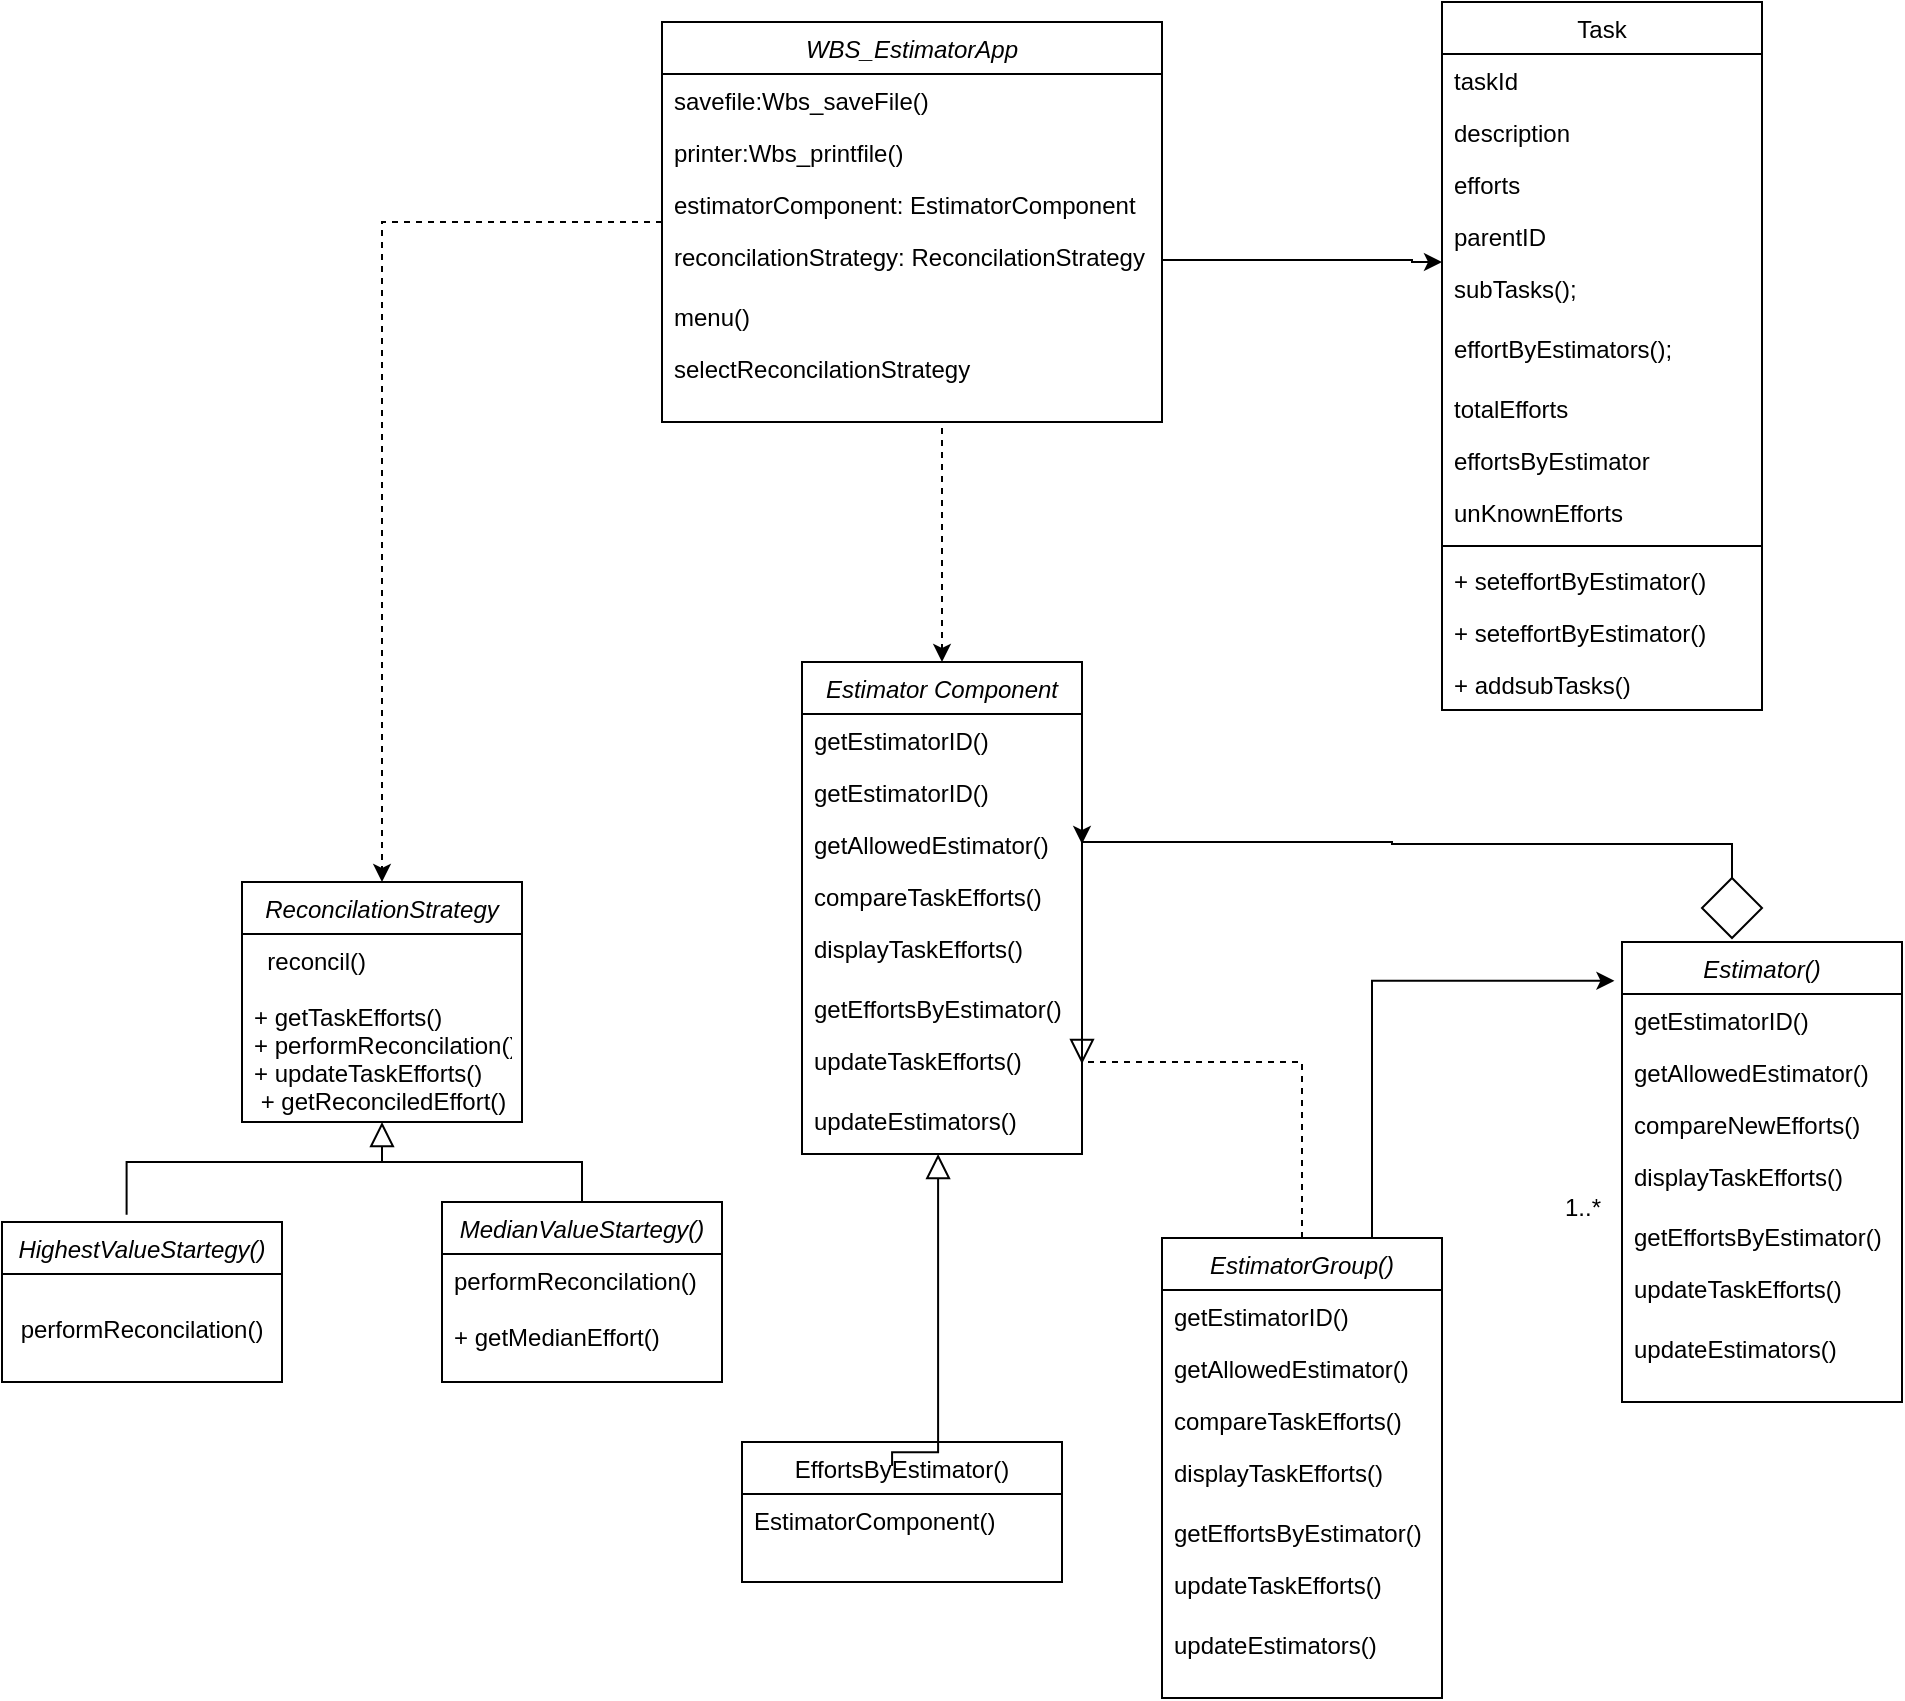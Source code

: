 <mxfile version="24.2.5" type="github">
  <diagram id="C5RBs43oDa-KdzZeNtuy" name="Page-1">
    <mxGraphModel dx="1961" dy="1872" grid="1" gridSize="10" guides="1" tooltips="1" connect="1" arrows="1" fold="1" page="1" pageScale="1" pageWidth="827" pageHeight="1169" math="0" shadow="0">
      <root>
        <mxCell id="WIyWlLk6GJQsqaUBKTNV-0" />
        <mxCell id="WIyWlLk6GJQsqaUBKTNV-1" parent="WIyWlLk6GJQsqaUBKTNV-0" />
        <mxCell id="zkfFHV4jXpPFQw0GAbJ--0" value="Estimator Component" style="swimlane;fontStyle=2;align=center;verticalAlign=top;childLayout=stackLayout;horizontal=1;startSize=26;horizontalStack=0;resizeParent=1;resizeLast=0;collapsible=1;marginBottom=0;rounded=0;shadow=0;strokeWidth=1;" parent="WIyWlLk6GJQsqaUBKTNV-1" vertex="1">
          <mxGeometry x="210" y="-70" width="140" height="246" as="geometry">
            <mxRectangle x="210" y="40" width="160" height="26" as="alternateBounds" />
          </mxGeometry>
        </mxCell>
        <mxCell id="uz5Cc4IZc9jDpp8bJHu5-74" value="getEstimatorID()&#xa;" style="text;align=left;verticalAlign=top;spacingLeft=4;spacingRight=4;overflow=hidden;rotatable=0;points=[[0,0.5],[1,0.5]];portConstraint=eastwest;" vertex="1" parent="zkfFHV4jXpPFQw0GAbJ--0">
          <mxGeometry y="26" width="140" height="26" as="geometry" />
        </mxCell>
        <mxCell id="zkfFHV4jXpPFQw0GAbJ--1" value="getEstimatorID()&#xa;" style="text;align=left;verticalAlign=top;spacingLeft=4;spacingRight=4;overflow=hidden;rotatable=0;points=[[0,0.5],[1,0.5]];portConstraint=eastwest;" parent="zkfFHV4jXpPFQw0GAbJ--0" vertex="1">
          <mxGeometry y="52" width="140" height="26" as="geometry" />
        </mxCell>
        <mxCell id="zkfFHV4jXpPFQw0GAbJ--2" value="getAllowedEstimator()" style="text;align=left;verticalAlign=top;spacingLeft=4;spacingRight=4;overflow=hidden;rotatable=0;points=[[0,0.5],[1,0.5]];portConstraint=eastwest;rounded=0;shadow=0;html=0;" parent="zkfFHV4jXpPFQw0GAbJ--0" vertex="1">
          <mxGeometry y="78" width="140" height="26" as="geometry" />
        </mxCell>
        <mxCell id="zkfFHV4jXpPFQw0GAbJ--3" value="compareTaskEfforts()" style="text;align=left;verticalAlign=top;spacingLeft=4;spacingRight=4;overflow=hidden;rotatable=0;points=[[0,0.5],[1,0.5]];portConstraint=eastwest;rounded=0;shadow=0;html=0;" parent="zkfFHV4jXpPFQw0GAbJ--0" vertex="1">
          <mxGeometry y="104" width="140" height="26" as="geometry" />
        </mxCell>
        <mxCell id="zkfFHV4jXpPFQw0GAbJ--5" value="displayTaskEfforts()" style="text;align=left;verticalAlign=top;spacingLeft=4;spacingRight=4;overflow=hidden;rotatable=0;points=[[0,0.5],[1,0.5]];portConstraint=eastwest;" parent="zkfFHV4jXpPFQw0GAbJ--0" vertex="1">
          <mxGeometry y="130" width="140" height="30" as="geometry" />
        </mxCell>
        <mxCell id="uz5Cc4IZc9jDpp8bJHu5-3" value="getEffortsByEstimator()" style="text;align=left;verticalAlign=top;spacingLeft=4;spacingRight=4;overflow=hidden;rotatable=0;points=[[0,0.5],[1,0.5]];portConstraint=eastwest;" vertex="1" parent="zkfFHV4jXpPFQw0GAbJ--0">
          <mxGeometry y="160" width="140" height="26" as="geometry" />
        </mxCell>
        <mxCell id="uz5Cc4IZc9jDpp8bJHu5-1" value="updateTaskEfforts()" style="text;align=left;verticalAlign=top;spacingLeft=4;spacingRight=4;overflow=hidden;rotatable=0;points=[[0,0.5],[1,0.5]];portConstraint=eastwest;" vertex="1" parent="zkfFHV4jXpPFQw0GAbJ--0">
          <mxGeometry y="186" width="140" height="30" as="geometry" />
        </mxCell>
        <mxCell id="uz5Cc4IZc9jDpp8bJHu5-12" value="updateEstimators()" style="text;align=left;verticalAlign=top;spacingLeft=4;spacingRight=4;overflow=hidden;rotatable=0;points=[[0,0.5],[1,0.5]];portConstraint=eastwest;" vertex="1" parent="zkfFHV4jXpPFQw0GAbJ--0">
          <mxGeometry y="216" width="140" height="30" as="geometry" />
        </mxCell>
        <mxCell id="zkfFHV4jXpPFQw0GAbJ--13" value="EffortsByEstimator()" style="swimlane;fontStyle=0;align=center;verticalAlign=top;childLayout=stackLayout;horizontal=1;startSize=26;horizontalStack=0;resizeParent=1;resizeLast=0;collapsible=1;marginBottom=0;rounded=0;shadow=0;strokeWidth=1;" parent="WIyWlLk6GJQsqaUBKTNV-1" vertex="1">
          <mxGeometry x="180" y="320" width="160" height="70" as="geometry">
            <mxRectangle x="340" y="380" width="170" height="26" as="alternateBounds" />
          </mxGeometry>
        </mxCell>
        <mxCell id="zkfFHV4jXpPFQw0GAbJ--14" value="EstimatorComponent()" style="text;align=left;verticalAlign=top;spacingLeft=4;spacingRight=4;overflow=hidden;rotatable=0;points=[[0,0.5],[1,0.5]];portConstraint=eastwest;" parent="zkfFHV4jXpPFQw0GAbJ--13" vertex="1">
          <mxGeometry y="26" width="160" height="26" as="geometry" />
        </mxCell>
        <mxCell id="zkfFHV4jXpPFQw0GAbJ--16" value="" style="endArrow=block;endSize=10;endFill=0;shadow=0;strokeWidth=1;rounded=0;curved=0;edgeStyle=elbowEdgeStyle;elbow=vertical;exitX=0.5;exitY=0;exitDx=0;exitDy=0;dashed=1;entryX=1;entryY=0.5;entryDx=0;entryDy=0;" parent="WIyWlLk6GJQsqaUBKTNV-1" source="uz5Cc4IZc9jDpp8bJHu5-37" target="uz5Cc4IZc9jDpp8bJHu5-1" edge="1">
          <mxGeometry width="160" relative="1" as="geometry">
            <mxPoint x="460" y="270" as="sourcePoint" />
            <mxPoint x="360" y="130" as="targetPoint" />
            <Array as="points">
              <mxPoint x="450" y="130" />
              <mxPoint x="510" y="180" />
            </Array>
          </mxGeometry>
        </mxCell>
        <mxCell id="uz5Cc4IZc9jDpp8bJHu5-26" value="Estimator()" style="swimlane;fontStyle=2;align=center;verticalAlign=top;childLayout=stackLayout;horizontal=1;startSize=26;horizontalStack=0;resizeParent=1;resizeLast=0;collapsible=1;marginBottom=0;rounded=0;shadow=0;strokeWidth=1;" vertex="1" parent="WIyWlLk6GJQsqaUBKTNV-1">
          <mxGeometry x="620" y="70" width="140" height="230" as="geometry">
            <mxRectangle x="210" y="40" width="160" height="26" as="alternateBounds" />
          </mxGeometry>
        </mxCell>
        <mxCell id="uz5Cc4IZc9jDpp8bJHu5-27" value="getEstimatorID()&#xa;" style="text;align=left;verticalAlign=top;spacingLeft=4;spacingRight=4;overflow=hidden;rotatable=0;points=[[0,0.5],[1,0.5]];portConstraint=eastwest;" vertex="1" parent="uz5Cc4IZc9jDpp8bJHu5-26">
          <mxGeometry y="26" width="140" height="26" as="geometry" />
        </mxCell>
        <mxCell id="uz5Cc4IZc9jDpp8bJHu5-28" value="getAllowedEstimator()" style="text;align=left;verticalAlign=top;spacingLeft=4;spacingRight=4;overflow=hidden;rotatable=0;points=[[0,0.5],[1,0.5]];portConstraint=eastwest;rounded=0;shadow=0;html=0;" vertex="1" parent="uz5Cc4IZc9jDpp8bJHu5-26">
          <mxGeometry y="52" width="140" height="26" as="geometry" />
        </mxCell>
        <mxCell id="uz5Cc4IZc9jDpp8bJHu5-29" value="compareNewEfforts()" style="text;align=left;verticalAlign=top;spacingLeft=4;spacingRight=4;overflow=hidden;rotatable=0;points=[[0,0.5],[1,0.5]];portConstraint=eastwest;rounded=0;shadow=0;html=0;" vertex="1" parent="uz5Cc4IZc9jDpp8bJHu5-26">
          <mxGeometry y="78" width="140" height="26" as="geometry" />
        </mxCell>
        <mxCell id="uz5Cc4IZc9jDpp8bJHu5-30" value="displayTaskEfforts()" style="text;align=left;verticalAlign=top;spacingLeft=4;spacingRight=4;overflow=hidden;rotatable=0;points=[[0,0.5],[1,0.5]];portConstraint=eastwest;" vertex="1" parent="uz5Cc4IZc9jDpp8bJHu5-26">
          <mxGeometry y="104" width="140" height="30" as="geometry" />
        </mxCell>
        <mxCell id="uz5Cc4IZc9jDpp8bJHu5-31" value="getEffortsByEstimator()" style="text;align=left;verticalAlign=top;spacingLeft=4;spacingRight=4;overflow=hidden;rotatable=0;points=[[0,0.5],[1,0.5]];portConstraint=eastwest;" vertex="1" parent="uz5Cc4IZc9jDpp8bJHu5-26">
          <mxGeometry y="134" width="140" height="26" as="geometry" />
        </mxCell>
        <mxCell id="uz5Cc4IZc9jDpp8bJHu5-32" value="updateTaskEfforts()" style="text;align=left;verticalAlign=top;spacingLeft=4;spacingRight=4;overflow=hidden;rotatable=0;points=[[0,0.5],[1,0.5]];portConstraint=eastwest;" vertex="1" parent="uz5Cc4IZc9jDpp8bJHu5-26">
          <mxGeometry y="160" width="140" height="30" as="geometry" />
        </mxCell>
        <mxCell id="uz5Cc4IZc9jDpp8bJHu5-33" value="updateEstimators()" style="text;align=left;verticalAlign=top;spacingLeft=4;spacingRight=4;overflow=hidden;rotatable=0;points=[[0,0.5],[1,0.5]];portConstraint=eastwest;" vertex="1" parent="uz5Cc4IZc9jDpp8bJHu5-26">
          <mxGeometry y="190" width="140" height="30" as="geometry" />
        </mxCell>
        <mxCell id="uz5Cc4IZc9jDpp8bJHu5-37" value="EstimatorGroup()" style="swimlane;fontStyle=2;align=center;verticalAlign=top;childLayout=stackLayout;horizontal=1;startSize=26;horizontalStack=0;resizeParent=1;resizeLast=0;collapsible=1;marginBottom=0;rounded=0;shadow=0;strokeWidth=1;" vertex="1" parent="WIyWlLk6GJQsqaUBKTNV-1">
          <mxGeometry x="390" y="218" width="140" height="230" as="geometry">
            <mxRectangle x="210" y="40" width="160" height="26" as="alternateBounds" />
          </mxGeometry>
        </mxCell>
        <mxCell id="uz5Cc4IZc9jDpp8bJHu5-38" value="getEstimatorID()&#xa;" style="text;align=left;verticalAlign=top;spacingLeft=4;spacingRight=4;overflow=hidden;rotatable=0;points=[[0,0.5],[1,0.5]];portConstraint=eastwest;" vertex="1" parent="uz5Cc4IZc9jDpp8bJHu5-37">
          <mxGeometry y="26" width="140" height="26" as="geometry" />
        </mxCell>
        <mxCell id="uz5Cc4IZc9jDpp8bJHu5-39" value="getAllowedEstimator()" style="text;align=left;verticalAlign=top;spacingLeft=4;spacingRight=4;overflow=hidden;rotatable=0;points=[[0,0.5],[1,0.5]];portConstraint=eastwest;rounded=0;shadow=0;html=0;" vertex="1" parent="uz5Cc4IZc9jDpp8bJHu5-37">
          <mxGeometry y="52" width="140" height="26" as="geometry" />
        </mxCell>
        <mxCell id="uz5Cc4IZc9jDpp8bJHu5-40" value="compareTaskEfforts()" style="text;align=left;verticalAlign=top;spacingLeft=4;spacingRight=4;overflow=hidden;rotatable=0;points=[[0,0.5],[1,0.5]];portConstraint=eastwest;rounded=0;shadow=0;html=0;" vertex="1" parent="uz5Cc4IZc9jDpp8bJHu5-37">
          <mxGeometry y="78" width="140" height="26" as="geometry" />
        </mxCell>
        <mxCell id="uz5Cc4IZc9jDpp8bJHu5-41" value="displayTaskEfforts()" style="text;align=left;verticalAlign=top;spacingLeft=4;spacingRight=4;overflow=hidden;rotatable=0;points=[[0,0.5],[1,0.5]];portConstraint=eastwest;" vertex="1" parent="uz5Cc4IZc9jDpp8bJHu5-37">
          <mxGeometry y="104" width="140" height="30" as="geometry" />
        </mxCell>
        <mxCell id="uz5Cc4IZc9jDpp8bJHu5-42" value="getEffortsByEstimator()" style="text;align=left;verticalAlign=top;spacingLeft=4;spacingRight=4;overflow=hidden;rotatable=0;points=[[0,0.5],[1,0.5]];portConstraint=eastwest;" vertex="1" parent="uz5Cc4IZc9jDpp8bJHu5-37">
          <mxGeometry y="134" width="140" height="26" as="geometry" />
        </mxCell>
        <mxCell id="uz5Cc4IZc9jDpp8bJHu5-43" value="updateTaskEfforts()" style="text;align=left;verticalAlign=top;spacingLeft=4;spacingRight=4;overflow=hidden;rotatable=0;points=[[0,0.5],[1,0.5]];portConstraint=eastwest;" vertex="1" parent="uz5Cc4IZc9jDpp8bJHu5-37">
          <mxGeometry y="160" width="140" height="30" as="geometry" />
        </mxCell>
        <mxCell id="uz5Cc4IZc9jDpp8bJHu5-44" value="updateEstimators()" style="text;align=left;verticalAlign=top;spacingLeft=4;spacingRight=4;overflow=hidden;rotatable=0;points=[[0,0.5],[1,0.5]];portConstraint=eastwest;" vertex="1" parent="uz5Cc4IZc9jDpp8bJHu5-37">
          <mxGeometry y="190" width="140" height="30" as="geometry" />
        </mxCell>
        <mxCell id="uz5Cc4IZc9jDpp8bJHu5-46" value="ReconcilationStrategy" style="swimlane;fontStyle=2;align=center;verticalAlign=top;childLayout=stackLayout;horizontal=1;startSize=26;horizontalStack=0;resizeParent=1;resizeLast=0;collapsible=1;marginBottom=0;rounded=0;shadow=0;strokeWidth=1;" vertex="1" parent="WIyWlLk6GJQsqaUBKTNV-1">
          <mxGeometry x="-70" y="40" width="140" height="120" as="geometry">
            <mxRectangle x="210" y="40" width="160" height="26" as="alternateBounds" />
          </mxGeometry>
        </mxCell>
        <mxCell id="uz5Cc4IZc9jDpp8bJHu5-48" value="  reconcil()&#xa;&#xa;+ getTaskEfforts()&#xa;+ performReconcilation()&#xa;+ updateTaskEfforts()&#xa; + getReconciledEffort()&#xa;" style="text;align=left;verticalAlign=top;spacingLeft=4;spacingRight=4;overflow=hidden;rotatable=0;points=[[0,0.5],[1,0.5]];portConstraint=eastwest;rounded=0;shadow=0;html=0;" vertex="1" parent="uz5Cc4IZc9jDpp8bJHu5-46">
          <mxGeometry y="26" width="140" height="94" as="geometry" />
        </mxCell>
        <mxCell id="uz5Cc4IZc9jDpp8bJHu5-61" style="edgeStyle=orthogonalEdgeStyle;rounded=0;orthogonalLoop=1;jettySize=auto;html=1;entryX=1;entryY=0.5;entryDx=0;entryDy=0;" edge="1" parent="WIyWlLk6GJQsqaUBKTNV-1" source="uz5Cc4IZc9jDpp8bJHu5-58" target="zkfFHV4jXpPFQw0GAbJ--2">
          <mxGeometry relative="1" as="geometry">
            <Array as="points">
              <mxPoint x="675" y="21" />
              <mxPoint x="505" y="21" />
              <mxPoint x="350" y="20" />
            </Array>
          </mxGeometry>
        </mxCell>
        <mxCell id="uz5Cc4IZc9jDpp8bJHu5-58" value="" style="rhombus;whiteSpace=wrap;html=1;verticalAlign=top;fontStyle=2;startSize=26;rounded=0;shadow=0;strokeWidth=1;" vertex="1" parent="WIyWlLk6GJQsqaUBKTNV-1">
          <mxGeometry x="660" y="38" width="30" height="30" as="geometry" />
        </mxCell>
        <mxCell id="uz5Cc4IZc9jDpp8bJHu5-63" value="" style="endArrow=block;endSize=10;endFill=0;shadow=0;strokeWidth=1;rounded=0;curved=0;edgeStyle=elbowEdgeStyle;elbow=vertical;exitX=0.469;exitY=0.171;exitDx=0;exitDy=0;entryX=0.365;entryY=1.162;entryDx=0;entryDy=0;entryPerimeter=0;exitPerimeter=0;" edge="1" parent="WIyWlLk6GJQsqaUBKTNV-1" source="zkfFHV4jXpPFQw0GAbJ--13">
          <mxGeometry width="160" relative="1" as="geometry">
            <mxPoint x="281.95" y="443.14" as="sourcePoint" />
            <mxPoint x="278.05" y="176.0" as="targetPoint" />
            <Array as="points">
              <mxPoint x="286.95" y="325.14" />
            </Array>
          </mxGeometry>
        </mxCell>
        <mxCell id="uz5Cc4IZc9jDpp8bJHu5-65" value="HighestValueStartegy()" style="swimlane;fontStyle=2;align=center;verticalAlign=top;childLayout=stackLayout;horizontal=1;startSize=26;horizontalStack=0;resizeParent=1;resizeLast=0;collapsible=1;marginBottom=0;rounded=0;shadow=0;strokeWidth=1;" vertex="1" parent="WIyWlLk6GJQsqaUBKTNV-1">
          <mxGeometry x="-190" y="210" width="140" height="80" as="geometry">
            <mxRectangle x="210" y="40" width="160" height="26" as="alternateBounds" />
          </mxGeometry>
        </mxCell>
        <mxCell id="uz5Cc4IZc9jDpp8bJHu5-66" value="&#xa; performReconcilation()&#xa;" style="text;align=left;verticalAlign=top;spacingLeft=4;spacingRight=4;overflow=hidden;rotatable=0;points=[[0,0.5],[1,0.5]];portConstraint=eastwest;rounded=0;shadow=0;html=0;" vertex="1" parent="uz5Cc4IZc9jDpp8bJHu5-65">
          <mxGeometry y="26" width="140" height="54" as="geometry" />
        </mxCell>
        <mxCell id="uz5Cc4IZc9jDpp8bJHu5-72" style="edgeStyle=orthogonalEdgeStyle;rounded=0;orthogonalLoop=1;jettySize=auto;html=1;endArrow=none;endFill=0;exitX=0.5;exitY=0;exitDx=0;exitDy=0;" edge="1" parent="WIyWlLk6GJQsqaUBKTNV-1" source="uz5Cc4IZc9jDpp8bJHu5-69">
          <mxGeometry relative="1" as="geometry">
            <mxPoint x="-120" y="180" as="targetPoint" />
            <mxPoint x="-110.0" y="210.0" as="sourcePoint" />
            <Array as="points">
              <mxPoint x="100" y="180" />
            </Array>
          </mxGeometry>
        </mxCell>
        <mxCell id="uz5Cc4IZc9jDpp8bJHu5-69" value="MedianValueStartegy()" style="swimlane;fontStyle=2;align=center;verticalAlign=top;childLayout=stackLayout;horizontal=1;startSize=26;horizontalStack=0;resizeParent=1;resizeLast=0;collapsible=1;marginBottom=0;rounded=0;shadow=0;strokeWidth=1;" vertex="1" parent="WIyWlLk6GJQsqaUBKTNV-1">
          <mxGeometry x="30" y="200" width="140" height="90" as="geometry">
            <mxRectangle x="210" y="40" width="160" height="26" as="alternateBounds" />
          </mxGeometry>
        </mxCell>
        <mxCell id="uz5Cc4IZc9jDpp8bJHu5-70" value="performReconcilation()&#xa;&#xa;+ getMedianEffort()" style="text;align=left;verticalAlign=top;spacingLeft=4;spacingRight=4;overflow=hidden;rotatable=0;points=[[0,0.5],[1,0.5]];portConstraint=eastwest;rounded=0;shadow=0;html=0;" vertex="1" parent="uz5Cc4IZc9jDpp8bJHu5-69">
          <mxGeometry y="26" width="140" height="64" as="geometry" />
        </mxCell>
        <mxCell id="uz5Cc4IZc9jDpp8bJHu5-73" value="" style="endArrow=block;endSize=10;endFill=0;shadow=0;strokeWidth=1;rounded=0;curved=0;edgeStyle=elbowEdgeStyle;elbow=vertical;exitX=0.445;exitY=-0.046;exitDx=0;exitDy=0;exitPerimeter=0;" edge="1" parent="WIyWlLk6GJQsqaUBKTNV-1" source="uz5Cc4IZc9jDpp8bJHu5-65" target="uz5Cc4IZc9jDpp8bJHu5-48">
          <mxGeometry width="160" relative="1" as="geometry">
            <mxPoint x="70" y="260" as="sourcePoint" />
            <mxPoint x="217" y="208" as="targetPoint" />
            <Array as="points">
              <mxPoint y="180" />
              <mxPoint x="-250" y="180" />
            </Array>
          </mxGeometry>
        </mxCell>
        <mxCell id="uz5Cc4IZc9jDpp8bJHu5-75" style="edgeStyle=orthogonalEdgeStyle;rounded=0;orthogonalLoop=1;jettySize=auto;html=1;exitX=0.75;exitY=0;exitDx=0;exitDy=0;entryX=-0.027;entryY=-0.255;entryDx=0;entryDy=0;entryPerimeter=0;" edge="1" parent="WIyWlLk6GJQsqaUBKTNV-1" source="uz5Cc4IZc9jDpp8bJHu5-37" target="uz5Cc4IZc9jDpp8bJHu5-27">
          <mxGeometry relative="1" as="geometry" />
        </mxCell>
        <mxCell id="uz5Cc4IZc9jDpp8bJHu5-76" value="1..*" style="text;html=1;align=center;verticalAlign=middle;resizable=0;points=[];autosize=1;strokeColor=none;fillColor=none;" vertex="1" parent="WIyWlLk6GJQsqaUBKTNV-1">
          <mxGeometry x="580" y="188" width="40" height="30" as="geometry" />
        </mxCell>
        <mxCell id="uz5Cc4IZc9jDpp8bJHu5-101" style="edgeStyle=orthogonalEdgeStyle;rounded=0;orthogonalLoop=1;jettySize=auto;html=1;entryX=0.5;entryY=0;entryDx=0;entryDy=0;dashed=1;" edge="1" parent="WIyWlLk6GJQsqaUBKTNV-1" source="uz5Cc4IZc9jDpp8bJHu5-77" target="uz5Cc4IZc9jDpp8bJHu5-46">
          <mxGeometry relative="1" as="geometry" />
        </mxCell>
        <mxCell id="uz5Cc4IZc9jDpp8bJHu5-102" style="edgeStyle=orthogonalEdgeStyle;rounded=0;orthogonalLoop=1;jettySize=auto;html=1;exitX=0.5;exitY=1;exitDx=0;exitDy=0;entryX=0.5;entryY=0;entryDx=0;entryDy=0;dashed=1;" edge="1" parent="WIyWlLk6GJQsqaUBKTNV-1" source="uz5Cc4IZc9jDpp8bJHu5-77" target="zkfFHV4jXpPFQw0GAbJ--0">
          <mxGeometry relative="1" as="geometry">
            <Array as="points">
              <mxPoint x="280" y="-190" />
            </Array>
          </mxGeometry>
        </mxCell>
        <mxCell id="uz5Cc4IZc9jDpp8bJHu5-77" value="WBS_EstimatorApp" style="swimlane;fontStyle=2;align=center;verticalAlign=top;childLayout=stackLayout;horizontal=1;startSize=26;horizontalStack=0;resizeParent=1;resizeLast=0;collapsible=1;marginBottom=0;rounded=0;shadow=0;strokeWidth=1;" vertex="1" parent="WIyWlLk6GJQsqaUBKTNV-1">
          <mxGeometry x="140" y="-390" width="250" height="200" as="geometry">
            <mxRectangle x="210" y="40" width="160" height="26" as="alternateBounds" />
          </mxGeometry>
        </mxCell>
        <mxCell id="uz5Cc4IZc9jDpp8bJHu5-78" value="savefile:Wbs_saveFile()" style="text;align=left;verticalAlign=top;spacingLeft=4;spacingRight=4;overflow=hidden;rotatable=0;points=[[0,0.5],[1,0.5]];portConstraint=eastwest;" vertex="1" parent="uz5Cc4IZc9jDpp8bJHu5-77">
          <mxGeometry y="26" width="250" height="26" as="geometry" />
        </mxCell>
        <mxCell id="uz5Cc4IZc9jDpp8bJHu5-79" value="printer:Wbs_printfile()" style="text;align=left;verticalAlign=top;spacingLeft=4;spacingRight=4;overflow=hidden;rotatable=0;points=[[0,0.5],[1,0.5]];portConstraint=eastwest;" vertex="1" parent="uz5Cc4IZc9jDpp8bJHu5-77">
          <mxGeometry y="52" width="250" height="26" as="geometry" />
        </mxCell>
        <mxCell id="uz5Cc4IZc9jDpp8bJHu5-81" value="estimatorComponent: EstimatorComponent" style="text;align=left;verticalAlign=top;spacingLeft=4;spacingRight=4;overflow=hidden;rotatable=0;points=[[0,0.5],[1,0.5]];portConstraint=eastwest;rounded=0;shadow=0;html=0;" vertex="1" parent="uz5Cc4IZc9jDpp8bJHu5-77">
          <mxGeometry y="78" width="250" height="26" as="geometry" />
        </mxCell>
        <mxCell id="uz5Cc4IZc9jDpp8bJHu5-82" value="reconcilationStrategy: ReconcilationStrategy" style="text;align=left;verticalAlign=top;spacingLeft=4;spacingRight=4;overflow=hidden;rotatable=0;points=[[0,0.5],[1,0.5]];portConstraint=eastwest;" vertex="1" parent="uz5Cc4IZc9jDpp8bJHu5-77">
          <mxGeometry y="104" width="250" height="30" as="geometry" />
        </mxCell>
        <mxCell id="uz5Cc4IZc9jDpp8bJHu5-83" value="menu()" style="text;align=left;verticalAlign=top;spacingLeft=4;spacingRight=4;overflow=hidden;rotatable=0;points=[[0,0.5],[1,0.5]];portConstraint=eastwest;" vertex="1" parent="uz5Cc4IZc9jDpp8bJHu5-77">
          <mxGeometry y="134" width="250" height="26" as="geometry" />
        </mxCell>
        <mxCell id="uz5Cc4IZc9jDpp8bJHu5-84" value="selectReconcilationStrategy" style="text;align=left;verticalAlign=top;spacingLeft=4;spacingRight=4;overflow=hidden;rotatable=0;points=[[0,0.5],[1,0.5]];portConstraint=eastwest;" vertex="1" parent="uz5Cc4IZc9jDpp8bJHu5-77">
          <mxGeometry y="160" width="250" height="30" as="geometry" />
        </mxCell>
        <mxCell id="uz5Cc4IZc9jDpp8bJHu5-86" value="Task" style="swimlane;fontStyle=0;align=center;verticalAlign=top;childLayout=stackLayout;horizontal=1;startSize=26;horizontalStack=0;resizeParent=1;resizeLast=0;collapsible=1;marginBottom=0;rounded=0;shadow=0;strokeWidth=1;" vertex="1" parent="WIyWlLk6GJQsqaUBKTNV-1">
          <mxGeometry x="530" y="-400" width="160" height="354" as="geometry">
            <mxRectangle x="340" y="380" width="170" height="26" as="alternateBounds" />
          </mxGeometry>
        </mxCell>
        <mxCell id="uz5Cc4IZc9jDpp8bJHu5-87" value="taskId" style="text;align=left;verticalAlign=top;spacingLeft=4;spacingRight=4;overflow=hidden;rotatable=0;points=[[0,0.5],[1,0.5]];portConstraint=eastwest;" vertex="1" parent="uz5Cc4IZc9jDpp8bJHu5-86">
          <mxGeometry y="26" width="160" height="26" as="geometry" />
        </mxCell>
        <mxCell id="uz5Cc4IZc9jDpp8bJHu5-92" value="description" style="text;align=left;verticalAlign=top;spacingLeft=4;spacingRight=4;overflow=hidden;rotatable=0;points=[[0,0.5],[1,0.5]];portConstraint=eastwest;" vertex="1" parent="uz5Cc4IZc9jDpp8bJHu5-86">
          <mxGeometry y="52" width="160" height="26" as="geometry" />
        </mxCell>
        <mxCell id="uz5Cc4IZc9jDpp8bJHu5-89" value="efforts" style="text;align=left;verticalAlign=top;spacingLeft=4;spacingRight=4;overflow=hidden;rotatable=0;points=[[0,0.5],[1,0.5]];portConstraint=eastwest;" vertex="1" parent="uz5Cc4IZc9jDpp8bJHu5-86">
          <mxGeometry y="78" width="160" height="26" as="geometry" />
        </mxCell>
        <mxCell id="uz5Cc4IZc9jDpp8bJHu5-91" value="parentID" style="text;align=left;verticalAlign=top;spacingLeft=4;spacingRight=4;overflow=hidden;rotatable=0;points=[[0,0.5],[1,0.5]];portConstraint=eastwest;" vertex="1" parent="uz5Cc4IZc9jDpp8bJHu5-86">
          <mxGeometry y="104" width="160" height="26" as="geometry" />
        </mxCell>
        <mxCell id="uz5Cc4IZc9jDpp8bJHu5-90" value="subTasks();" style="text;align=left;verticalAlign=top;spacingLeft=4;spacingRight=4;overflow=hidden;rotatable=0;points=[[0,0.5],[1,0.5]];portConstraint=eastwest;" vertex="1" parent="uz5Cc4IZc9jDpp8bJHu5-86">
          <mxGeometry y="130" width="160" height="30" as="geometry" />
        </mxCell>
        <mxCell id="uz5Cc4IZc9jDpp8bJHu5-100" value="effortByEstimators();" style="text;align=left;verticalAlign=top;spacingLeft=4;spacingRight=4;overflow=hidden;rotatable=0;points=[[0,0.5],[1,0.5]];portConstraint=eastwest;" vertex="1" parent="uz5Cc4IZc9jDpp8bJHu5-86">
          <mxGeometry y="160" width="160" height="30" as="geometry" />
        </mxCell>
        <mxCell id="uz5Cc4IZc9jDpp8bJHu5-96" value="totalEfforts" style="text;align=left;verticalAlign=top;spacingLeft=4;spacingRight=4;overflow=hidden;rotatable=0;points=[[0,0.5],[1,0.5]];portConstraint=eastwest;" vertex="1" parent="uz5Cc4IZc9jDpp8bJHu5-86">
          <mxGeometry y="190" width="160" height="26" as="geometry" />
        </mxCell>
        <mxCell id="uz5Cc4IZc9jDpp8bJHu5-94" value="effortsByEstimator" style="text;align=left;verticalAlign=top;spacingLeft=4;spacingRight=4;overflow=hidden;rotatable=0;points=[[0,0.5],[1,0.5]];portConstraint=eastwest;" vertex="1" parent="uz5Cc4IZc9jDpp8bJHu5-86">
          <mxGeometry y="216" width="160" height="26" as="geometry" />
        </mxCell>
        <mxCell id="uz5Cc4IZc9jDpp8bJHu5-97" value="unKnownEfforts" style="text;align=left;verticalAlign=top;spacingLeft=4;spacingRight=4;overflow=hidden;rotatable=0;points=[[0,0.5],[1,0.5]];portConstraint=eastwest;" vertex="1" parent="uz5Cc4IZc9jDpp8bJHu5-86">
          <mxGeometry y="242" width="160" height="26" as="geometry" />
        </mxCell>
        <mxCell id="uz5Cc4IZc9jDpp8bJHu5-88" value="" style="line;html=1;strokeWidth=1;align=left;verticalAlign=middle;spacingTop=-1;spacingLeft=3;spacingRight=3;rotatable=0;labelPosition=right;points=[];portConstraint=eastwest;" vertex="1" parent="uz5Cc4IZc9jDpp8bJHu5-86">
          <mxGeometry y="268" width="160" height="8" as="geometry" />
        </mxCell>
        <mxCell id="uz5Cc4IZc9jDpp8bJHu5-95" value="+ seteffortByEstimator()" style="text;align=left;verticalAlign=top;spacingLeft=4;spacingRight=4;overflow=hidden;rotatable=0;points=[[0,0.5],[1,0.5]];portConstraint=eastwest;" vertex="1" parent="uz5Cc4IZc9jDpp8bJHu5-86">
          <mxGeometry y="276" width="160" height="26" as="geometry" />
        </mxCell>
        <mxCell id="uz5Cc4IZc9jDpp8bJHu5-93" value="+ seteffortByEstimator()" style="text;align=left;verticalAlign=top;spacingLeft=4;spacingRight=4;overflow=hidden;rotatable=0;points=[[0,0.5],[1,0.5]];portConstraint=eastwest;" vertex="1" parent="uz5Cc4IZc9jDpp8bJHu5-86">
          <mxGeometry y="302" width="160" height="26" as="geometry" />
        </mxCell>
        <mxCell id="uz5Cc4IZc9jDpp8bJHu5-98" value="+ addsubTasks()" style="text;align=left;verticalAlign=top;spacingLeft=4;spacingRight=4;overflow=hidden;rotatable=0;points=[[0,0.5],[1,0.5]];portConstraint=eastwest;" vertex="1" parent="uz5Cc4IZc9jDpp8bJHu5-86">
          <mxGeometry y="328" width="160" height="26" as="geometry" />
        </mxCell>
        <mxCell id="uz5Cc4IZc9jDpp8bJHu5-103" style="edgeStyle=orthogonalEdgeStyle;rounded=0;orthogonalLoop=1;jettySize=auto;html=1;exitX=1;exitY=0.5;exitDx=0;exitDy=0;" edge="1" parent="WIyWlLk6GJQsqaUBKTNV-1" source="uz5Cc4IZc9jDpp8bJHu5-82">
          <mxGeometry relative="1" as="geometry">
            <mxPoint x="530" y="-270" as="targetPoint" />
            <Array as="points">
              <mxPoint x="515" y="-271" />
              <mxPoint x="640" y="-270" />
            </Array>
          </mxGeometry>
        </mxCell>
      </root>
    </mxGraphModel>
  </diagram>
</mxfile>
